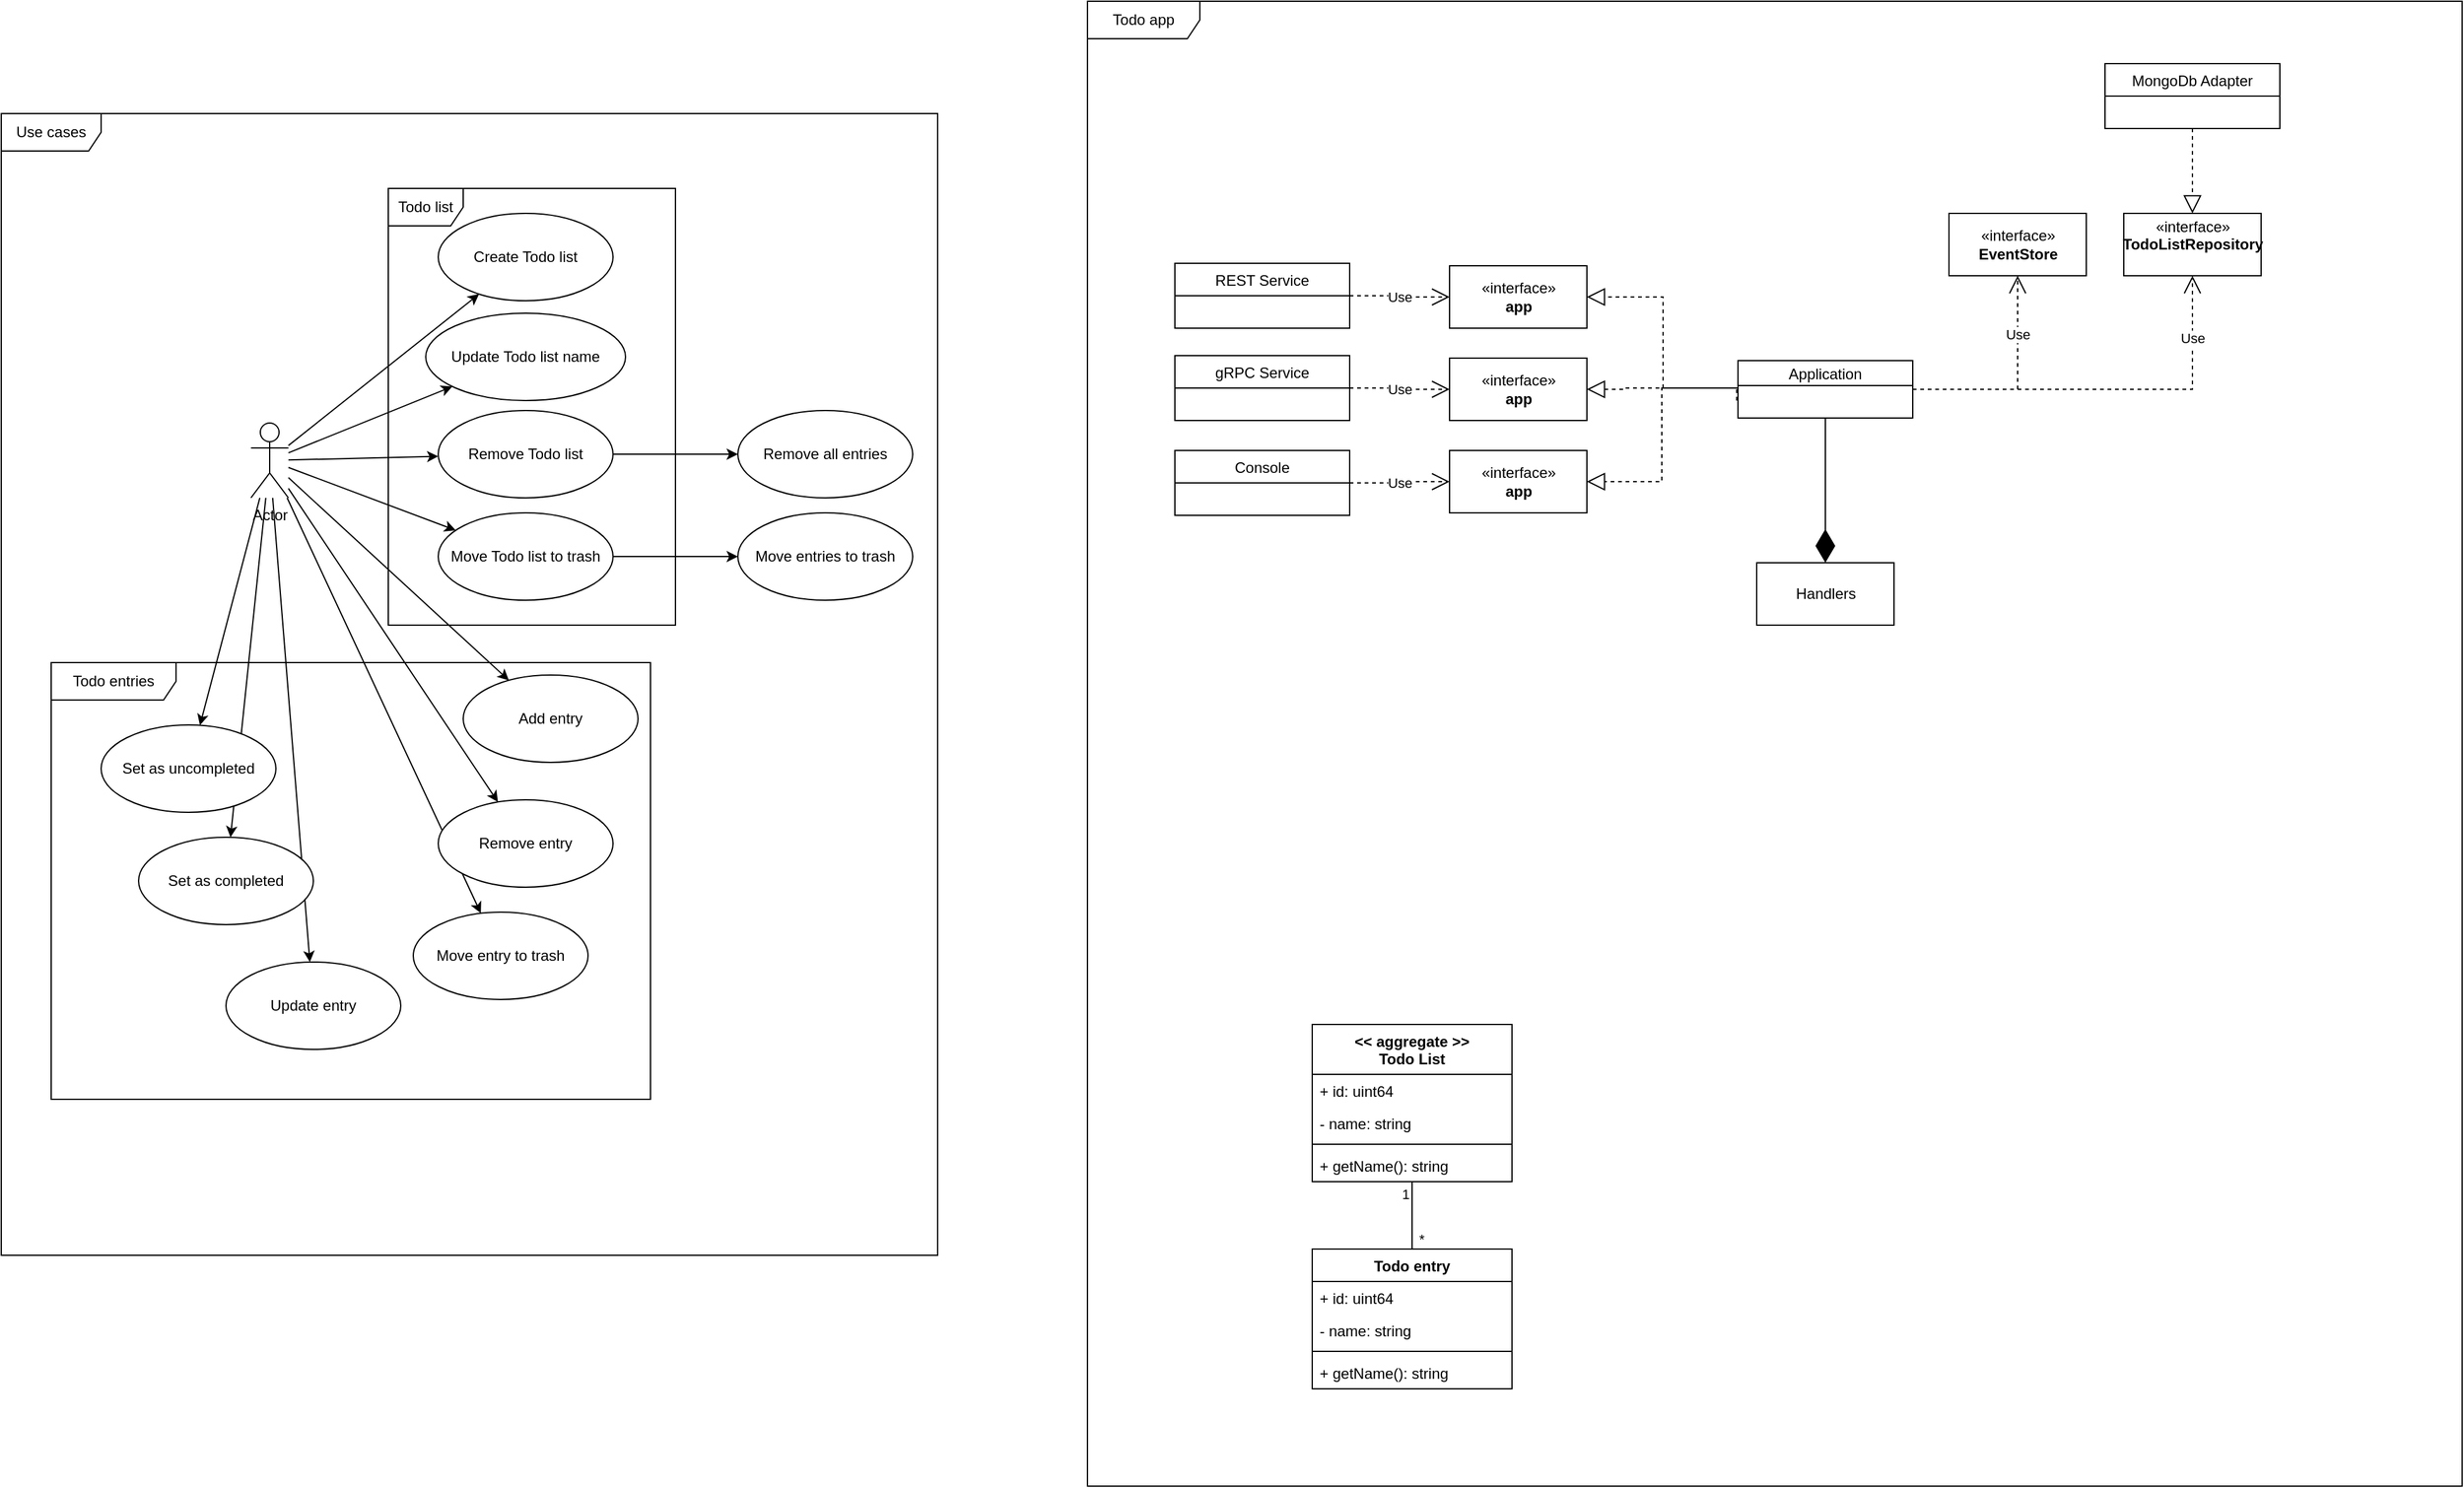 <mxfile version="22.1.22" type="embed">
  <diagram name="Page-1" id="b5b7bab2-c9e2-2cf4-8b2a-24fd1a2a6d21">
    <mxGraphModel dx="2877" dy="604" grid="1" gridSize="10" guides="1" tooltips="1" connect="1" arrows="1" fold="1" page="1" pageScale="1" pageWidth="827" pageHeight="1169" background="none" math="0" shadow="0">
      <root>
        <mxCell id="0" />
        <mxCell id="1" parent="0" />
        <mxCell id="QhE-6qrhUUo0ayt2risc-1" value="Todo app" style="shape=umlFrame;whiteSpace=wrap;html=1;width=90;height=30;" parent="1" vertex="1">
          <mxGeometry x="650" y="30" width="1101" height="1190" as="geometry" />
        </mxCell>
        <mxCell id="QhE-6qrhUUo0ayt2risc-25" value="Use cases" style="shape=umlFrame;whiteSpace=wrap;html=1;width=80;height=30;" parent="1" vertex="1">
          <mxGeometry x="-220" y="120" width="750" height="915" as="geometry" />
        </mxCell>
        <mxCell id="QhE-6qrhUUo0ayt2risc-36" value="Todo list" style="shape=umlFrame;whiteSpace=wrap;html=1;" parent="1" vertex="1">
          <mxGeometry x="90" y="180" width="230" height="350" as="geometry" />
        </mxCell>
        <mxCell id="QhE-6qrhUUo0ayt2risc-5" value="Application" style="swimlane;fontStyle=0;childLayout=stackLayout;horizontal=1;startSize=20;fillColor=none;horizontalStack=0;resizeParent=1;resizeParentMax=0;resizeLast=0;collapsible=1;marginBottom=0;" parent="1" vertex="1">
          <mxGeometry x="1171" y="318" width="140" height="46" as="geometry" />
        </mxCell>
        <mxCell id="QhE-6qrhUUo0ayt2risc-9" value="REST Service" style="swimlane;fontStyle=0;childLayout=stackLayout;horizontal=1;startSize=26;fillColor=none;horizontalStack=0;resizeParent=1;resizeParentMax=0;resizeLast=0;collapsible=1;marginBottom=0;" parent="1" vertex="1">
          <mxGeometry x="720" y="240" width="140" height="52" as="geometry" />
        </mxCell>
        <mxCell id="QhE-6qrhUUo0ayt2risc-15" value="Use" style="endArrow=open;endSize=12;dashed=1;html=1;rounded=0;edgeStyle=orthogonalEdgeStyle;" parent="1" source="QhE-6qrhUUo0ayt2risc-9" target="20" edge="1">
          <mxGeometry width="160" relative="1" as="geometry">
            <mxPoint x="1510" y="415" as="sourcePoint" />
            <mxPoint x="1670" y="415" as="targetPoint" />
          </mxGeometry>
        </mxCell>
        <mxCell id="QhE-6qrhUUo0ayt2risc-16" value="" style="endArrow=block;dashed=1;endFill=0;endSize=12;html=1;rounded=0;entryX=1;entryY=0.5;entryDx=0;entryDy=0;edgeStyle=orthogonalEdgeStyle;" parent="1" source="QhE-6qrhUUo0ayt2risc-5" target="20" edge="1">
          <mxGeometry width="160" relative="1" as="geometry">
            <mxPoint x="1510" y="415" as="sourcePoint" />
            <mxPoint x="1670" y="415" as="targetPoint" />
            <Array as="points">
              <mxPoint x="1111" y="340" />
              <mxPoint x="1111" y="267" />
            </Array>
          </mxGeometry>
        </mxCell>
        <mxCell id="QhE-6qrhUUo0ayt2risc-31" style="rounded=0;orthogonalLoop=1;jettySize=auto;html=1;" parent="1" source="QhE-6qrhUUo0ayt2risc-26" target="QhE-6qrhUUo0ayt2risc-27" edge="1">
          <mxGeometry relative="1" as="geometry" />
        </mxCell>
        <mxCell id="QhE-6qrhUUo0ayt2risc-33" style="edgeStyle=none;rounded=0;orthogonalLoop=1;jettySize=auto;html=1;" parent="1" source="QhE-6qrhUUo0ayt2risc-26" target="QhE-6qrhUUo0ayt2risc-32" edge="1">
          <mxGeometry relative="1" as="geometry" />
        </mxCell>
        <mxCell id="QhE-6qrhUUo0ayt2risc-35" style="edgeStyle=none;rounded=0;orthogonalLoop=1;jettySize=auto;html=1;" parent="1" source="QhE-6qrhUUo0ayt2risc-26" target="QhE-6qrhUUo0ayt2risc-34" edge="1">
          <mxGeometry relative="1" as="geometry" />
        </mxCell>
        <mxCell id="QhE-6qrhUUo0ayt2risc-39" style="edgeStyle=none;rounded=0;orthogonalLoop=1;jettySize=auto;html=1;" parent="1" source="QhE-6qrhUUo0ayt2risc-26" target="QhE-6qrhUUo0ayt2risc-38" edge="1">
          <mxGeometry relative="1" as="geometry" />
        </mxCell>
        <mxCell id="QhE-6qrhUUo0ayt2risc-41" style="edgeStyle=none;rounded=0;orthogonalLoop=1;jettySize=auto;html=1;" parent="1" source="QhE-6qrhUUo0ayt2risc-26" target="QhE-6qrhUUo0ayt2risc-40" edge="1">
          <mxGeometry relative="1" as="geometry" />
        </mxCell>
        <mxCell id="QhE-6qrhUUo0ayt2risc-43" style="edgeStyle=none;rounded=0;orthogonalLoop=1;jettySize=auto;html=1;" parent="1" source="QhE-6qrhUUo0ayt2risc-26" target="QhE-6qrhUUo0ayt2risc-42" edge="1">
          <mxGeometry relative="1" as="geometry" />
        </mxCell>
        <mxCell id="QhE-6qrhUUo0ayt2risc-45" style="edgeStyle=none;rounded=0;orthogonalLoop=1;jettySize=auto;html=1;" parent="1" source="QhE-6qrhUUo0ayt2risc-26" target="QhE-6qrhUUo0ayt2risc-44" edge="1">
          <mxGeometry relative="1" as="geometry" />
        </mxCell>
        <mxCell id="QhE-6qrhUUo0ayt2risc-47" style="edgeStyle=none;rounded=0;orthogonalLoop=1;jettySize=auto;html=1;" parent="1" source="QhE-6qrhUUo0ayt2risc-26" target="QhE-6qrhUUo0ayt2risc-46" edge="1">
          <mxGeometry relative="1" as="geometry" />
        </mxCell>
        <mxCell id="QhE-6qrhUUo0ayt2risc-50" style="edgeStyle=none;rounded=0;orthogonalLoop=1;jettySize=auto;html=1;" parent="1" source="QhE-6qrhUUo0ayt2risc-26" target="QhE-6qrhUUo0ayt2risc-49" edge="1">
          <mxGeometry relative="1" as="geometry" />
        </mxCell>
        <mxCell id="QhE-6qrhUUo0ayt2risc-53" style="edgeStyle=none;rounded=0;orthogonalLoop=1;jettySize=auto;html=1;" parent="1" source="QhE-6qrhUUo0ayt2risc-26" target="QhE-6qrhUUo0ayt2risc-52" edge="1">
          <mxGeometry relative="1" as="geometry" />
        </mxCell>
        <mxCell id="QhE-6qrhUUo0ayt2risc-26" value="Actor" style="shape=umlActor;verticalLabelPosition=bottom;verticalAlign=top;html=1;" parent="1" vertex="1">
          <mxGeometry x="-20" y="368" width="30" height="60" as="geometry" />
        </mxCell>
        <mxCell id="QhE-6qrhUUo0ayt2risc-27" value="Create Todo list" style="ellipse;whiteSpace=wrap;html=1;" parent="1" vertex="1">
          <mxGeometry x="130" y="200" width="140" height="70" as="geometry" />
        </mxCell>
        <mxCell id="QhE-6qrhUUo0ayt2risc-32" value="Update Todo list name" style="ellipse;whiteSpace=wrap;html=1;" parent="1" vertex="1">
          <mxGeometry x="120" y="280" width="160" height="70" as="geometry" />
        </mxCell>
        <mxCell id="QhE-6qrhUUo0ayt2risc-55" style="edgeStyle=none;rounded=0;orthogonalLoop=1;jettySize=auto;html=1;" parent="1" source="QhE-6qrhUUo0ayt2risc-34" target="QhE-6qrhUUo0ayt2risc-48" edge="1">
          <mxGeometry relative="1" as="geometry" />
        </mxCell>
        <mxCell id="QhE-6qrhUUo0ayt2risc-34" value="Remove Todo list" style="ellipse;whiteSpace=wrap;html=1;" parent="1" vertex="1">
          <mxGeometry x="130" y="358" width="140" height="70" as="geometry" />
        </mxCell>
        <mxCell id="QhE-6qrhUUo0ayt2risc-37" value="Todo entries" style="shape=umlFrame;whiteSpace=wrap;html=1;width=100;height=30;" parent="1" vertex="1">
          <mxGeometry x="-180" y="560" width="480" height="350" as="geometry" />
        </mxCell>
        <mxCell id="QhE-6qrhUUo0ayt2risc-38" value="Add entry" style="ellipse;whiteSpace=wrap;html=1;" parent="1" vertex="1">
          <mxGeometry x="150" y="570" width="140" height="70" as="geometry" />
        </mxCell>
        <mxCell id="QhE-6qrhUUo0ayt2risc-40" value="Remove entry" style="ellipse;whiteSpace=wrap;html=1;" parent="1" vertex="1">
          <mxGeometry x="130" y="670" width="140" height="70" as="geometry" />
        </mxCell>
        <mxCell id="QhE-6qrhUUo0ayt2risc-42" value="Set as completed" style="ellipse;whiteSpace=wrap;html=1;" parent="1" vertex="1">
          <mxGeometry x="-110" y="700" width="140" height="70" as="geometry" />
        </mxCell>
        <mxCell id="QhE-6qrhUUo0ayt2risc-44" value="Set as uncompleted" style="ellipse;whiteSpace=wrap;html=1;" parent="1" vertex="1">
          <mxGeometry x="-140" y="610" width="140" height="70" as="geometry" />
        </mxCell>
        <mxCell id="QhE-6qrhUUo0ayt2risc-46" value="Update entry" style="ellipse;whiteSpace=wrap;html=1;" parent="1" vertex="1">
          <mxGeometry x="-40" y="800" width="140" height="70" as="geometry" />
        </mxCell>
        <mxCell id="QhE-6qrhUUo0ayt2risc-48" value="Remove all entries" style="ellipse;whiteSpace=wrap;html=1;" parent="1" vertex="1">
          <mxGeometry x="370" y="358" width="140" height="70" as="geometry" />
        </mxCell>
        <mxCell id="QhE-6qrhUUo0ayt2risc-49" value="Move entry to trash" style="ellipse;whiteSpace=wrap;html=1;" parent="1" vertex="1">
          <mxGeometry x="110" y="760" width="140" height="70" as="geometry" />
        </mxCell>
        <mxCell id="QhE-6qrhUUo0ayt2risc-57" style="edgeStyle=none;rounded=0;orthogonalLoop=1;jettySize=auto;html=1;" parent="1" source="QhE-6qrhUUo0ayt2risc-52" target="QhE-6qrhUUo0ayt2risc-56" edge="1">
          <mxGeometry relative="1" as="geometry" />
        </mxCell>
        <mxCell id="QhE-6qrhUUo0ayt2risc-52" value="Move Todo list to trash" style="ellipse;whiteSpace=wrap;html=1;" parent="1" vertex="1">
          <mxGeometry x="130" y="440" width="140" height="70" as="geometry" />
        </mxCell>
        <mxCell id="QhE-6qrhUUo0ayt2risc-56" value="Move entries to trash" style="ellipse;whiteSpace=wrap;html=1;" parent="1" vertex="1">
          <mxGeometry x="370" y="440" width="140" height="70" as="geometry" />
        </mxCell>
        <mxCell id="QhE-6qrhUUo0ayt2risc-58" value="&lt;&lt; aggregate &gt;&gt;&#xa;Todo List" style="swimlane;fontStyle=1;align=center;verticalAlign=top;childLayout=stackLayout;horizontal=1;startSize=40;horizontalStack=0;resizeParent=1;resizeParentMax=0;resizeLast=0;collapsible=1;marginBottom=0;" parent="1" vertex="1">
          <mxGeometry x="830" y="850" width="160" height="126" as="geometry" />
        </mxCell>
        <mxCell id="QhE-6qrhUUo0ayt2risc-67" value="+ id: uint64" style="text;strokeColor=none;fillColor=none;align=left;verticalAlign=top;spacingLeft=4;spacingRight=4;overflow=hidden;rotatable=0;points=[[0,0.5],[1,0.5]];portConstraint=eastwest;" parent="QhE-6qrhUUo0ayt2risc-58" vertex="1">
          <mxGeometry y="40" width="160" height="26" as="geometry" />
        </mxCell>
        <mxCell id="QhE-6qrhUUo0ayt2risc-59" value="- name: string" style="text;strokeColor=none;fillColor=none;align=left;verticalAlign=top;spacingLeft=4;spacingRight=4;overflow=hidden;rotatable=0;points=[[0,0.5],[1,0.5]];portConstraint=eastwest;" parent="QhE-6qrhUUo0ayt2risc-58" vertex="1">
          <mxGeometry y="66" width="160" height="26" as="geometry" />
        </mxCell>
        <mxCell id="QhE-6qrhUUo0ayt2risc-60" value="" style="line;strokeWidth=1;fillColor=none;align=left;verticalAlign=middle;spacingTop=-1;spacingLeft=3;spacingRight=3;rotatable=0;labelPosition=right;points=[];portConstraint=eastwest;strokeColor=inherit;" parent="QhE-6qrhUUo0ayt2risc-58" vertex="1">
          <mxGeometry y="92" width="160" height="8" as="geometry" />
        </mxCell>
        <mxCell id="QhE-6qrhUUo0ayt2risc-61" value="+ getName(): string" style="text;strokeColor=none;fillColor=none;align=left;verticalAlign=top;spacingLeft=4;spacingRight=4;overflow=hidden;rotatable=0;points=[[0,0.5],[1,0.5]];portConstraint=eastwest;" parent="QhE-6qrhUUo0ayt2risc-58" vertex="1">
          <mxGeometry y="100" width="160" height="26" as="geometry" />
        </mxCell>
        <mxCell id="QhE-6qrhUUo0ayt2risc-62" value="Todo entry" style="swimlane;fontStyle=1;align=center;verticalAlign=top;childLayout=stackLayout;horizontal=1;startSize=26;horizontalStack=0;resizeParent=1;resizeParentMax=0;resizeLast=0;collapsible=1;marginBottom=0;" parent="1" vertex="1">
          <mxGeometry x="830" y="1030" width="160" height="112" as="geometry" />
        </mxCell>
        <mxCell id="QhE-6qrhUUo0ayt2risc-66" value="+ id: uint64" style="text;strokeColor=none;fillColor=none;align=left;verticalAlign=top;spacingLeft=4;spacingRight=4;overflow=hidden;rotatable=0;points=[[0,0.5],[1,0.5]];portConstraint=eastwest;" parent="QhE-6qrhUUo0ayt2risc-62" vertex="1">
          <mxGeometry y="26" width="160" height="26" as="geometry" />
        </mxCell>
        <mxCell id="QhE-6qrhUUo0ayt2risc-63" value="- name: string" style="text;strokeColor=none;fillColor=none;align=left;verticalAlign=top;spacingLeft=4;spacingRight=4;overflow=hidden;rotatable=0;points=[[0,0.5],[1,0.5]];portConstraint=eastwest;" parent="QhE-6qrhUUo0ayt2risc-62" vertex="1">
          <mxGeometry y="52" width="160" height="26" as="geometry" />
        </mxCell>
        <mxCell id="QhE-6qrhUUo0ayt2risc-64" value="" style="line;strokeWidth=1;fillColor=none;align=left;verticalAlign=middle;spacingTop=-1;spacingLeft=3;spacingRight=3;rotatable=0;labelPosition=right;points=[];portConstraint=eastwest;strokeColor=inherit;" parent="QhE-6qrhUUo0ayt2risc-62" vertex="1">
          <mxGeometry y="78" width="160" height="8" as="geometry" />
        </mxCell>
        <mxCell id="QhE-6qrhUUo0ayt2risc-65" value="+ getName(): string" style="text;strokeColor=none;fillColor=none;align=left;verticalAlign=top;spacingLeft=4;spacingRight=4;overflow=hidden;rotatable=0;points=[[0,0.5],[1,0.5]];portConstraint=eastwest;" parent="QhE-6qrhUUo0ayt2risc-62" vertex="1">
          <mxGeometry y="86" width="160" height="26" as="geometry" />
        </mxCell>
        <mxCell id="QhE-6qrhUUo0ayt2risc-69" value="" style="endArrow=none;html=1;edgeStyle=orthogonalEdgeStyle;rounded=0;" parent="1" source="QhE-6qrhUUo0ayt2risc-58" target="QhE-6qrhUUo0ayt2risc-62" edge="1">
          <mxGeometry relative="1" as="geometry">
            <mxPoint x="970" y="520" as="sourcePoint" />
            <mxPoint x="1130" y="520" as="targetPoint" />
          </mxGeometry>
        </mxCell>
        <mxCell id="QhE-6qrhUUo0ayt2risc-70" value="1" style="edgeLabel;resizable=0;html=1;align=left;verticalAlign=bottom;" parent="QhE-6qrhUUo0ayt2risc-69" connectable="0" vertex="1">
          <mxGeometry x="-1" relative="1" as="geometry">
            <mxPoint x="-10" y="18" as="offset" />
          </mxGeometry>
        </mxCell>
        <mxCell id="QhE-6qrhUUo0ayt2risc-71" value="*" style="edgeLabel;resizable=0;html=1;align=right;verticalAlign=bottom;" parent="QhE-6qrhUUo0ayt2risc-69" connectable="0" vertex="1">
          <mxGeometry x="1" relative="1" as="geometry">
            <mxPoint x="10" as="offset" />
          </mxGeometry>
        </mxCell>
        <mxCell id="QhE-6qrhUUo0ayt2risc-79" value="" style="endArrow=diamondThin;endFill=1;endSize=24;html=1;rounded=0;edgeStyle=orthogonalEdgeStyle;" parent="1" source="QhE-6qrhUUo0ayt2risc-5" target="2" edge="1">
          <mxGeometry width="160" relative="1" as="geometry">
            <mxPoint x="1251.029" y="376" as="sourcePoint" />
            <mxPoint x="1326" y="449" as="targetPoint" />
            <Array as="points">
              <mxPoint x="1240" y="480" />
              <mxPoint x="1240" y="480" />
            </Array>
          </mxGeometry>
        </mxCell>
        <mxCell id="QhE-6qrhUUo0ayt2risc-83" value="«interface»&lt;br&gt;&lt;b&gt;EventStore&lt;/b&gt;" style="html=1;" parent="1" vertex="1">
          <mxGeometry x="1340" y="200" width="110" height="50" as="geometry" />
        </mxCell>
        <mxCell id="QhE-6qrhUUo0ayt2risc-84" value="Use" style="endArrow=open;endSize=12;dashed=1;html=1;rounded=0;edgeStyle=orthogonalEdgeStyle;" parent="1" source="QhE-6qrhUUo0ayt2risc-5" target="QhE-6qrhUUo0ayt2risc-83" edge="1">
          <mxGeometry x="0.465" width="160" relative="1" as="geometry">
            <mxPoint x="1350" y="290" as="sourcePoint" />
            <mxPoint x="1510" y="290" as="targetPoint" />
            <mxPoint as="offset" />
          </mxGeometry>
        </mxCell>
        <mxCell id="QhE-6qrhUUo0ayt2risc-85" value="«interface»&lt;br&gt;&lt;b&gt;TodoListRepository&lt;br&gt;&lt;br&gt;&lt;/b&gt;" style="html=1;" parent="1" vertex="1">
          <mxGeometry x="1480" y="200" width="110" height="50" as="geometry" />
        </mxCell>
        <mxCell id="QhE-6qrhUUo0ayt2risc-86" value="Use" style="endArrow=open;endSize=12;dashed=1;html=1;rounded=0;edgeStyle=orthogonalEdgeStyle;" parent="1" source="QhE-6qrhUUo0ayt2risc-5" target="QhE-6qrhUUo0ayt2risc-85" edge="1">
          <mxGeometry x="0.684" width="160" relative="1" as="geometry">
            <mxPoint x="1321" y="353" as="sourcePoint" />
            <mxPoint x="1405" y="260" as="targetPoint" />
            <mxPoint as="offset" />
          </mxGeometry>
        </mxCell>
        <mxCell id="2" value="Handlers" style="html=1;" parent="1" vertex="1">
          <mxGeometry x="1186" y="480" width="110" height="50" as="geometry" />
        </mxCell>
        <mxCell id="5" value="MongoDb Adapter" style="swimlane;fontStyle=0;childLayout=stackLayout;horizontal=1;startSize=26;fillColor=none;horizontalStack=0;resizeParent=1;resizeParentMax=0;resizeLast=0;collapsible=1;marginBottom=0;" parent="1" vertex="1">
          <mxGeometry x="1465" y="80" width="140" height="52" as="geometry" />
        </mxCell>
        <mxCell id="9" value="" style="endArrow=block;dashed=1;endFill=0;endSize=12;html=1;rounded=0;" parent="1" source="5" target="QhE-6qrhUUo0ayt2risc-85" edge="1">
          <mxGeometry width="160" relative="1" as="geometry">
            <mxPoint x="1340" y="250" as="sourcePoint" />
            <mxPoint x="1500" y="250" as="targetPoint" />
          </mxGeometry>
        </mxCell>
        <mxCell id="10" value="gRPC Service" style="swimlane;fontStyle=0;childLayout=stackLayout;horizontal=1;startSize=26;fillColor=none;horizontalStack=0;resizeParent=1;resizeParentMax=0;resizeLast=0;collapsible=1;marginBottom=0;" parent="1" vertex="1">
          <mxGeometry x="720" y="314" width="140" height="52" as="geometry" />
        </mxCell>
        <mxCell id="14" value="Use" style="endArrow=open;endSize=12;dashed=1;html=1;rounded=0;edgeStyle=orthogonalEdgeStyle;entryX=0;entryY=0.5;entryDx=0;entryDy=0;" parent="1" source="10" target="21" edge="1">
          <mxGeometry width="160" relative="1" as="geometry">
            <mxPoint x="830" y="350" as="sourcePoint" />
            <mxPoint x="990" y="343.0" as="targetPoint" />
          </mxGeometry>
        </mxCell>
        <mxCell id="15" value="Console" style="swimlane;fontStyle=0;childLayout=stackLayout;horizontal=1;startSize=26;fillColor=none;horizontalStack=0;resizeParent=1;resizeParentMax=0;resizeLast=0;collapsible=1;marginBottom=0;" parent="1" vertex="1">
          <mxGeometry x="720" y="390" width="140" height="52" as="geometry" />
        </mxCell>
        <mxCell id="19" value="Use" style="endArrow=open;endSize=12;dashed=1;html=1;rounded=0;edgeStyle=orthogonalEdgeStyle;" parent="1" source="15" target="23" edge="1">
          <mxGeometry width="160" relative="1" as="geometry">
            <mxPoint x="870" y="470" as="sourcePoint" />
            <mxPoint x="1045" y="368.0" as="targetPoint" />
          </mxGeometry>
        </mxCell>
        <mxCell id="20" value="«interface»&lt;br&gt;&lt;b&gt;app&lt;/b&gt;" style="html=1;" vertex="1" parent="1">
          <mxGeometry x="940" y="242" width="110" height="50" as="geometry" />
        </mxCell>
        <mxCell id="21" value="«interface»&lt;br&gt;&lt;b&gt;app&lt;/b&gt;" style="html=1;" vertex="1" parent="1">
          <mxGeometry x="940" y="316" width="110" height="50" as="geometry" />
        </mxCell>
        <mxCell id="22" value="" style="endArrow=block;dashed=1;endFill=0;endSize=12;html=1;rounded=0;entryX=1;entryY=0.5;entryDx=0;entryDy=0;edgeStyle=orthogonalEdgeStyle;" edge="1" parent="1" target="21">
          <mxGeometry width="160" relative="1" as="geometry">
            <mxPoint x="1170" y="350" as="sourcePoint" />
            <mxPoint x="1060" y="277" as="targetPoint" />
            <Array as="points">
              <mxPoint x="1170" y="340" />
              <mxPoint x="1080" y="340" />
              <mxPoint x="1080" y="341" />
            </Array>
          </mxGeometry>
        </mxCell>
        <mxCell id="23" value="«interface»&lt;br&gt;&lt;b&gt;app&lt;/b&gt;" style="html=1;" vertex="1" parent="1">
          <mxGeometry x="940" y="390" width="110" height="50" as="geometry" />
        </mxCell>
        <mxCell id="24" value="" style="endArrow=block;dashed=1;endFill=0;endSize=12;html=1;rounded=0;edgeStyle=orthogonalEdgeStyle;" edge="1" parent="1" source="QhE-6qrhUUo0ayt2risc-5" target="23">
          <mxGeometry width="160" relative="1" as="geometry">
            <mxPoint x="1180" y="360" as="sourcePoint" />
            <mxPoint x="1060" y="355" as="targetPoint" />
            <Array as="points">
              <mxPoint x="1110" y="340" />
              <mxPoint x="1110" y="415" />
            </Array>
          </mxGeometry>
        </mxCell>
      </root>
    </mxGraphModel>
  </diagram>
</mxfile>
